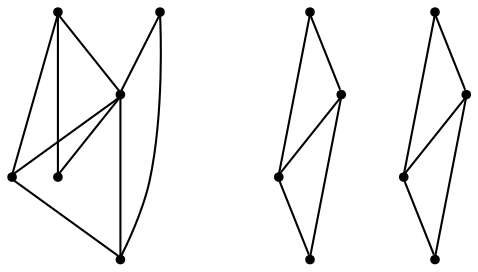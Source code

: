 graph {
  node [shape=point,comment="{\"directed\":false,\"doi\":\"10.1007/978-3-319-27261-0_24\",\"figure\":\"2 (2)\"}"]

  v0 [pos="809.1914048619336,318.9579099524039"]
  v1 [pos="767.4326684002585,387.83044413327923"]
  v2 [pos="743.8143085626059,274.1105898506747"]
  v3 [pos="715.5222954067839,432.76629809877016"]
  v4 [pos="712.2717826709024,322.96265941756684"]
  v5 [pos="663.9932939484523,369.71941296993054"]
  v6 [pos="555.8427490120354,282.75471725739584"]
  v7 [pos="522.8916363371445,343.578280481421"]
  v8 [pos="490.4656447641554,237.91266698119733"]
  v9 [pos="458.66056229577737,293.31250669270366"]
  v10 [pos="455.18084510830386,406.8540850826555"]
  v11 [pos="403.26840549125404,451.7899430223739"]
  v12 [pos="400.0220577967318,341.9863003669431"]
  v13 [pos="351.7435372800729,388.7430539193068"]

  v13 -- v11 [id="-3",pos="351.7435372800729,388.7430539193068 353.4063028659032,396.32766024997846 353.4063028659032,396.32766024997846 353.4063028659032,396.32766024997846 355.79834016865414,402.17435283609046 360.58244656836473,413.8760679889422 369.05878264749526,424.2067700706861 377.5351187266258,434.53745625552034 389.7079131149531,443.49709757542746 395.7922118913328,447.9810911741497 397.6922536835267,449.38103761427726 398.4047693555994,449.90601752932514 403.26840549125404,451.7899430223739"]
  v13 -- v10 [id="-4",pos="351.7435372800729,388.7430539193068 362.9745156653245,390.2142493146822 362.9745156653245,390.2142493146822 362.9745156653245,390.2142493146822 371.7508936933625,390.7393242386038 389.2995165022883,391.80616584152176 405.6521365569431,394.33151710595826 422.0089216529571,396.86106515452786 437.15714528220474,400.84498966812134 444.73752055597186,402.8411010183224 455.18084510830386,406.8540850826555 455.18084510830386,406.8540850826555 455.18084510830386,406.8540850826555"]
  v10 -- v11 [id="-7",pos="455.18084510830386,406.8540850826555 451.6511076817587,413.87609978276146 451.6511076817587,413.87609978276146 451.6511076817587,413.87609978276146 448.5964472723868,418.1308758420339 442.47882816513345,426.6362947640842 433.94828295991545,433.5748188949974 425.4094394661879,440.51334302591056 414.4576698744957,445.8766264881494 403.26840549125404,451.7899430223739"]
  v0 -- v1 [id="-8",pos="809.1914048619336,318.9579099524039 807.2785539778497,331.68065181472093 805.4032679515208,345.12431852716946 798.8397350651609,356.5509853502092 792.276202178801,367.98181716356277 781.0285556795604,377.3873826945182 775.4026340121561,382.09223205824327 767.4326684002585,387.83044413327923 767.4326684002585,387.83044413327923 767.4326684002585,387.83044413327923"]
  v0 -- v2 [id="-11",pos="809.1914048619336,318.9579099524039 801.6109818968532,306.9685243235217 793.3555519808052,295.32931581919735 782.7329796275351,287.8532217934209 772.1104708626826,280.36879778701666 759.1125531663073,277.0516214556551 752.6115276945444,275.3847351031657 750.582560385468,274.8677278608635 749.8216976445644,274.6738501450002 743.8143085626059,274.1105898506747"]
  v8 -- v6 [id="-13",pos="490.4656447641554,237.91266698119733 499.26703688600537,239.1837202847721 499.26703688600537,239.1837202847721 499.26703688600537,239.1837202847721 505.7680941519771,240.84227665663371 518.7618150127844,244.16778296862304 529.3885206132048,251.64804198471342 540.0110293780573,259.12413601048985 548.2665228825231,270.7675095051281 555.8427490120354,282.75471725739584"]
  v7 -- v6 [id="-15",pos="522.8916363371445,343.578280481421 531.0095801455775,337.8107227112727 531.0095801455775,337.8107227112727 531.0095801455775,337.8107227112727 535.6519797564483,333.35589994165724 544.9284488954715,324.4462544024263 549.833405083017,314.40726061175 554.7425581061307,304.36413362457904 555.2801345893487,293.1999883665905 555.8427490120354,282.75471725739584"]
  v5 -- v3 [id="-17",pos="663.9932939484523,369.71941296993054 665.6560197915217,377.2998543102883 665.6560197915217,377.2998543102883 665.6560197915217,377.2998543102883 668.0480888884814,383.1548768770281 672.8321634939831,394.852427039566 681.3085631615314,405.18312912130983 689.7848992406618,415.5137994092345 701.9576300405715,424.47762161636507 708.04196061116,428.9574502247734 709.9420024033539,430.357396664901 710.6545180754266,430.88237657994887 715.5222954067839,432.76629809877016"]
  v5 -- v1 [id="-18",pos="663.9932939484523,369.71941296993054 675.2283658380933,371.1906401591251 675.2283658380933,371.1906401591251 675.2283658380933,371.1906401591251 684.0005788247721,371.7240450636745 701.5492016336979,372.78255668596466 717.9017898941438,375.31207294071504 734.2585749901579,377.83745599897077 749.4068622078232,381.8255455028782 756.9872374815902,383.8216568530792 767.4326684002585,387.83044413327923 767.4326684002585,387.83044413327923 767.4326684002585,387.83044413327923"]
  v2 -- v1 [id="-21",pos="743.8143085626059,274.1105898506747 747.9524679182367,286.31147591326305 747.9524679182367,286.31147591326305 747.9524679182367,286.31147591326305 750.9654779140164,294.99608480026774 756.9997643998768,312.3653025742771 761.1379078584032,330.45547699223715 765.2760513169296,348.54978460669196 767.5264454192585,367.3650806589166 768.6515788820052,376.77477938636673 767.4326684002585,387.83044413327923 767.4326684002585,387.83044413327923 767.4326684002585,387.83044413327923"]
  v1 -- v3 [id="-23",pos="767.4326684002585,387.83044413327923 763.8966913602268,394.8524588333852 763.8966913602268,394.8524588333852 763.8966913602268,394.8524588333852 760.8420309508549,399.10723489265763 754.7243800493926,407.6126538147079 746.1896698028155,414.55117794562113 737.6549595562383,421.48970207653434 726.7032535529637,426.857150529087 715.5222954067839,432.76629809877016"]
  v1 -- v4 [id="-24",pos="767.4326684002585,387.83044413327923 764.4633913387504,381.1712922915879 764.4633913387504,381.1712922915879 764.4633913387504,381.1712922915879 760.3710951293842,374.93286805923685 752.190635957802,362.4560195945347 743.0141278113998,351.68777097309913 733.8418800889834,340.91952235166355 723.6777166388976,331.8557085831806 718.5935682902793,327.3258524002769 717.0060834424512,325.910282278688 716.4107766245156,325.37944348309213 712.2717826709024,322.96265941756684"]
  v12 -- v13 [id="-29",pos="400.0220577967318,341.9863003669431 389.83292794414723,346.8745682735748 379.19789226100823,352.7212608596868 371.08410554538233,360.56406479599985 362.9786489124748,368.40690052613206 357.3944094528715,378.24584760646536 351.7435372800729,388.7430539193068"]
  v12 -- v10 [id="-30",pos="400.0220577967318,341.9863003669431 407.7816490772282,346.2078200913429 407.7816490772282,346.2078200913429 407.7816490772282,346.2078200913429 414.2951696730687,350.5918062318032 427.32224265895854,359.3680766995325 436.4987190111518,370.136325320968 445.67099852777704,380.9045739424036 450.98851636934654,393.6648007175455 455.18084510830386,406.8540850826555"]
  v9 -- v8 [id="-36",pos="458.66056229577737,293.31250669270366 457.65623887810443,285.2405011138504 457.65623887810443,285.2405011138504 457.65623887810443,285.2405011138504 458.2188374036866,279.6604950831035 459.35236453756943,268.5088447960567 464.7573800418912,259.7950809768548 470.16656058757223,251.0771203735199 479.8472930921099,244.7928812477162 490.4656447641554,237.91266698119733"]
  v9 -- v7 [id="-42",pos="458.66056229577737,293.31250669270366 465.6658677655412,303.5348554386482 472.8920237585221,313.7196874779487 483.5478846484571,322.2709530872708 494.2037455383921,330.82218690277375 508.29347636664045,337.73988608211755 515.1654130788352,340.96120404862154 522.0415148323891,344.1741602406786 521.6956256343213,343.69076701371495 522.8916363371445,343.578280481421"]
  v8 -- v7 [id="-50",pos="490.4656447641554,237.91266698119733 495.16224555256144,247.99337426265078 495.16224555256144,247.99337426265078 495.16224555256144,247.99337426265078 498.7336254441465,254.56932167952203 505.8806138570935,267.73377507184466 511.4523263984104,284.1153496465382 517.019873898368,300.5010892115456 521.0205074036227,320.11647672368474 523.0166750119953,329.9220720876878 522.8916363371445,343.578280481421 522.8916363371445,343.578280481421 522.8916363371445,343.578280481421"]
  v5 -- v4 [id="-59",pos="663.9932939484523,369.71941296993054 669.6441581726988,359.2222066570891 675.2242325909428,349.3874245670697 683.3338542652097,341.54462063075664 691.4476727750443,333.70178490062443 702.0826448697657,327.85092732419855 712.2717826709024,322.96265941756684"]
  v4 -- v2 [id="-70",pos="712.2717826709024,322.96265941756684 711.5591631708664,315.8699988512209 712.6926903047492,304.718348564174 718.097705809071,296.00041975465825 723.506918148961,287.2866241416372 733.1876188592897,280.99822002551963 743.8143085626059,274.1105898506747"]
}